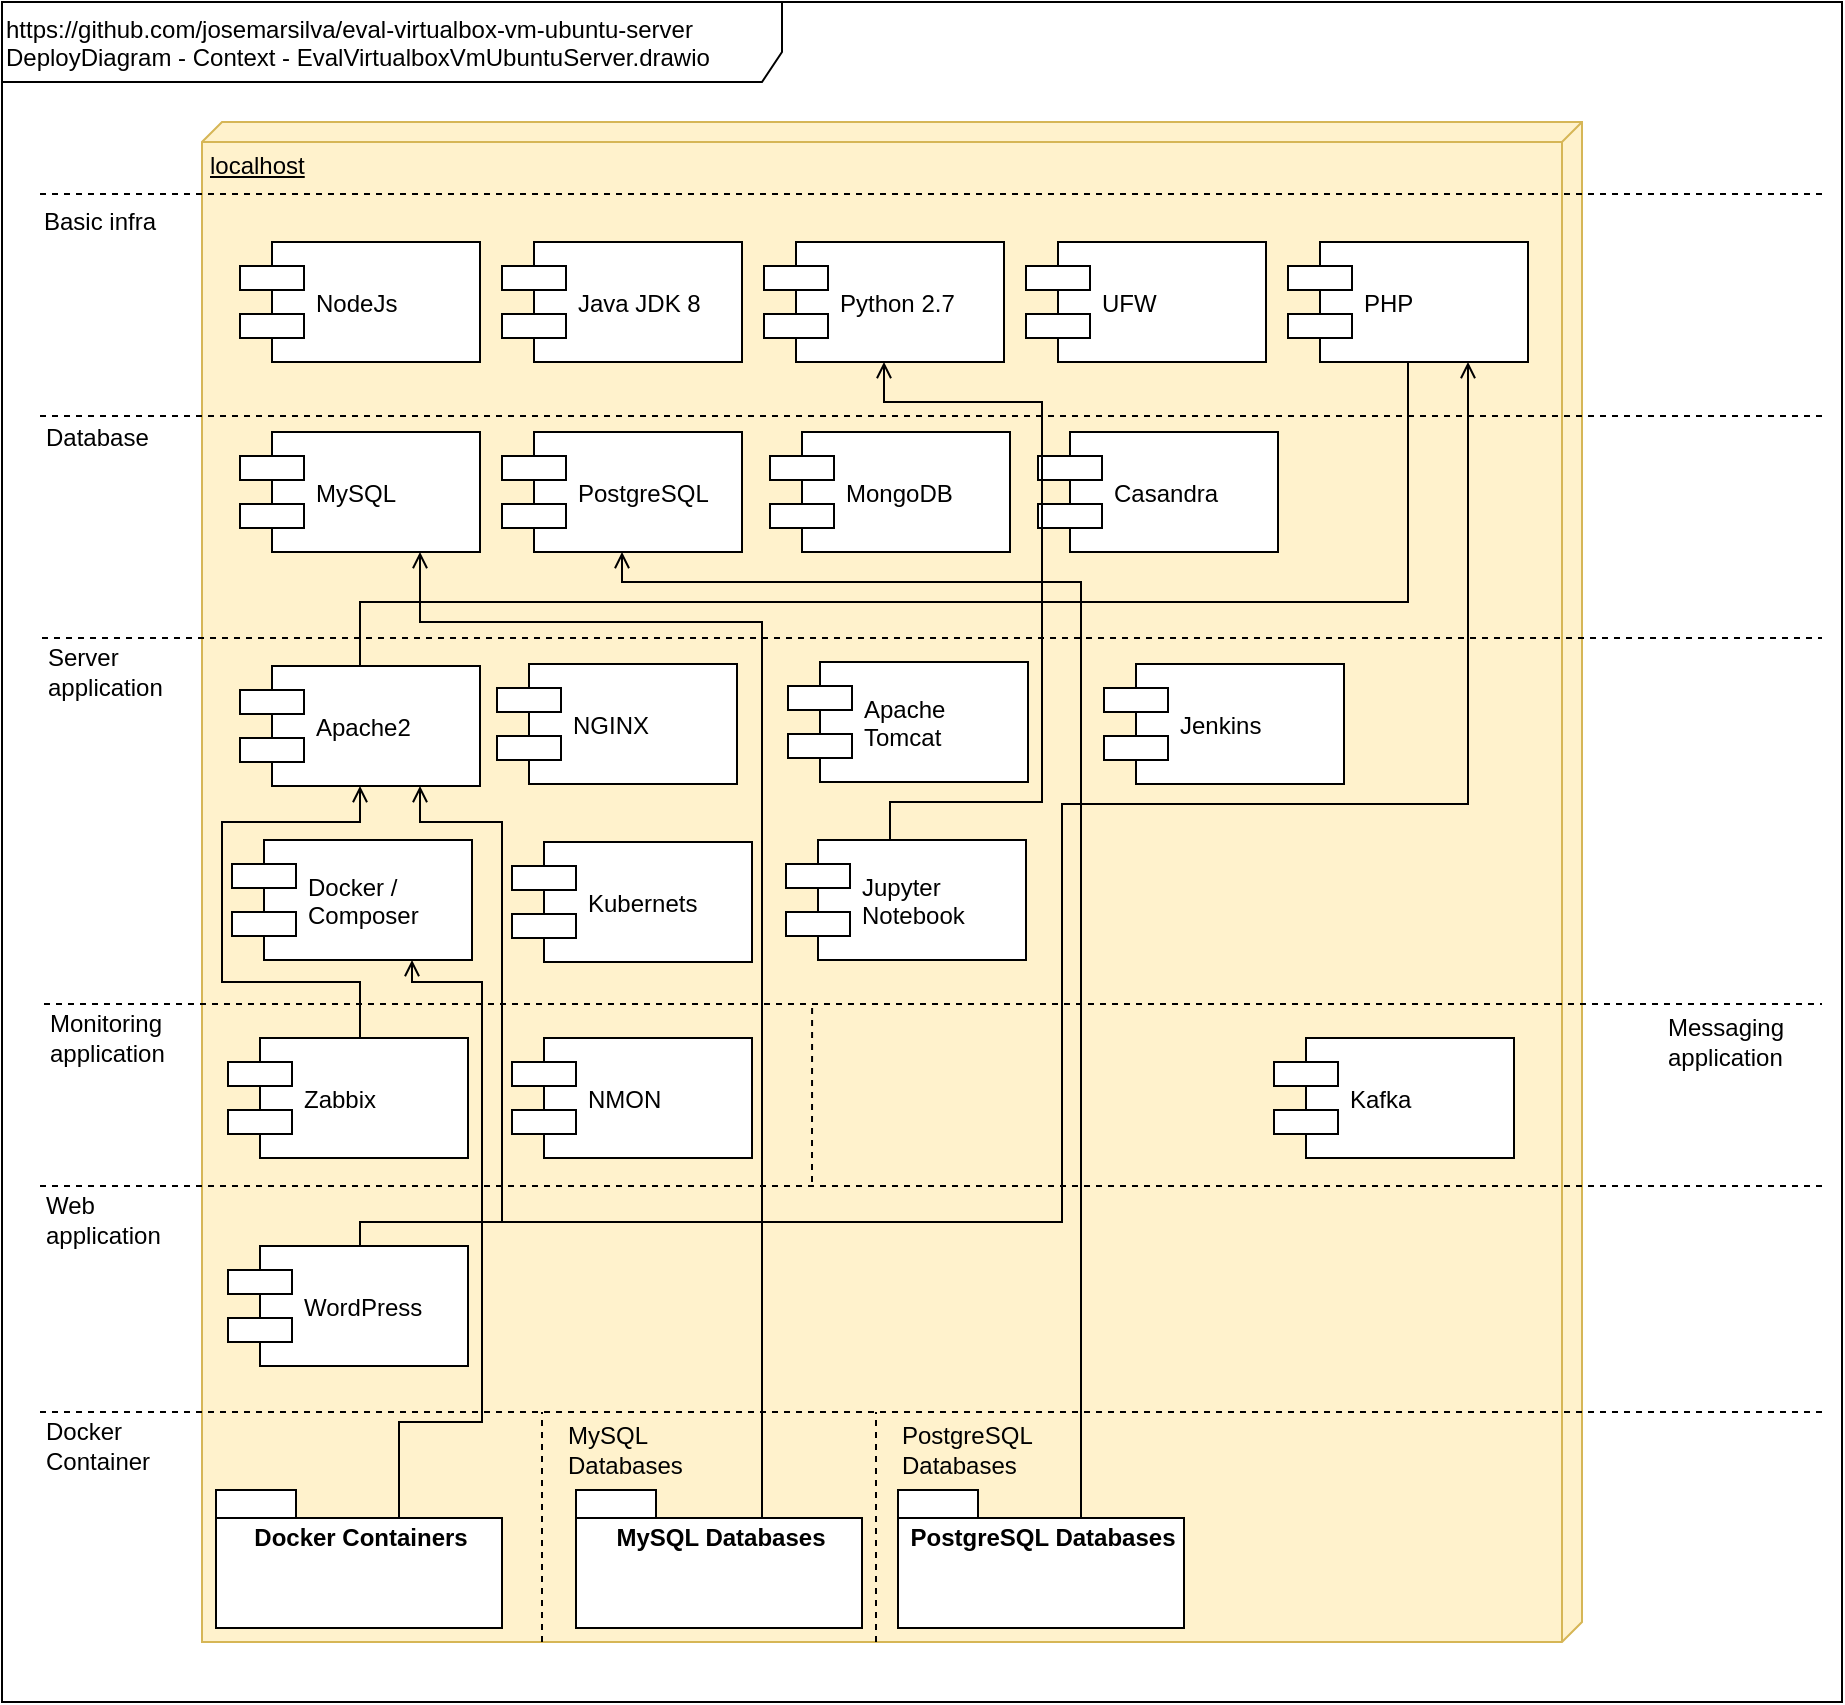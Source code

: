 <mxfile version="10.5.0" type="device"><diagram id="QjOPEnmRLiGUBtVtEes8" name="Página-1"><mxGraphModel dx="840" dy="536" grid="1" gridSize="10" guides="1" tooltips="1" connect="1" arrows="1" fold="1" page="1" pageScale="1" pageWidth="827" pageHeight="1169" math="0" shadow="0"><root><mxCell id="0"/><mxCell id="1" parent="0"/><mxCell id="N45e1Y0BIvOrLRyRiqLC-1" value="&lt;div style=&quot;text-align: left&quot;&gt;&lt;span&gt;https://github.com/josemarsilva/eval-virtualbox-vm-ubuntu-server&lt;/span&gt;&lt;/div&gt;&lt;div style=&quot;text-align: left&quot;&gt;&lt;span&gt;DeployDiagram - Context - EvalVirtualboxVmUbuntuServer.drawio&lt;br&gt;&lt;/span&gt;&lt;/div&gt;" style="shape=umlFrame;whiteSpace=wrap;html=1;width=390;height=40;align=left;verticalAlign=top;" parent="1" vertex="1"><mxGeometry width="920" height="850" as="geometry"/></mxCell><mxCell id="N45e1Y0BIvOrLRyRiqLC-2" value="localhost" style="verticalAlign=top;align=left;spacingTop=8;spacingLeft=2;spacingRight=12;shape=cube;size=10;direction=south;fontStyle=4;html=1;fillColor=#fff2cc;strokeColor=#d6b656;" parent="1" vertex="1"><mxGeometry x="100" y="60" width="690" height="760" as="geometry"/></mxCell><mxCell id="N45e1Y0BIvOrLRyRiqLC-3" value="NodeJs" style="shape=component;align=left;spacingLeft=36;" parent="1" vertex="1"><mxGeometry x="119" y="120" width="120" height="60" as="geometry"/></mxCell><mxCell id="N45e1Y0BIvOrLRyRiqLC-4" value="" style="line;strokeWidth=1;fillColor=none;align=left;verticalAlign=middle;spacingTop=-1;spacingLeft=3;spacingRight=3;rotatable=0;labelPosition=right;points=[];portConstraint=eastwest;dashed=1;" parent="1" vertex="1"><mxGeometry x="19" y="203" width="891" height="8" as="geometry"/></mxCell><mxCell id="N45e1Y0BIvOrLRyRiqLC-5" value="" style="line;strokeWidth=1;fillColor=none;align=left;verticalAlign=middle;spacingTop=-1;spacingLeft=3;spacingRight=3;rotatable=0;labelPosition=right;points=[];portConstraint=eastwest;dashed=1;" parent="1" vertex="1"><mxGeometry x="19" y="92" width="891" height="8" as="geometry"/></mxCell><mxCell id="N45e1Y0BIvOrLRyRiqLC-6" value="Java JDK 8" style="shape=component;align=left;spacingLeft=36;" parent="1" vertex="1"><mxGeometry x="250" y="120" width="120" height="60" as="geometry"/></mxCell><mxCell id="N45e1Y0BIvOrLRyRiqLC-7" value="Python 2.7" style="shape=component;align=left;spacingLeft=36;" parent="1" vertex="1"><mxGeometry x="381" y="120" width="120" height="60" as="geometry"/></mxCell><mxCell id="N45e1Y0BIvOrLRyRiqLC-8" value="MySQL" style="shape=component;align=left;spacingLeft=36;" parent="1" vertex="1"><mxGeometry x="119" y="215" width="120" height="60" as="geometry"/></mxCell><mxCell id="N45e1Y0BIvOrLRyRiqLC-9" value="PostgreSQL" style="shape=component;align=left;spacingLeft=36;" parent="1" vertex="1"><mxGeometry x="250" y="215" width="120" height="60" as="geometry"/></mxCell><mxCell id="N45e1Y0BIvOrLRyRiqLC-10" value="MongoDB" style="shape=component;align=left;spacingLeft=36;" parent="1" vertex="1"><mxGeometry x="384" y="215" width="120" height="60" as="geometry"/></mxCell><mxCell id="N45e1Y0BIvOrLRyRiqLC-11" value="&lt;div style=&quot;text-align: left&quot;&gt;&lt;span&gt;Database&lt;/span&gt;&lt;/div&gt;" style="text;html=1;resizable=0;autosize=1;align=left;verticalAlign=middle;points=[];fillColor=none;strokeColor=none;rounded=0;dashed=1;" parent="1" vertex="1"><mxGeometry x="20" y="208" width="70" height="20" as="geometry"/></mxCell><mxCell id="N45e1Y0BIvOrLRyRiqLC-13" value="Casandra" style="shape=component;align=left;spacingLeft=36;" parent="1" vertex="1"><mxGeometry x="518" y="215" width="120" height="60" as="geometry"/></mxCell><mxCell id="N45e1Y0BIvOrLRyRiqLC-14" value="" style="line;strokeWidth=1;fillColor=none;align=left;verticalAlign=middle;spacingTop=-1;spacingLeft=3;spacingRight=3;rotatable=0;labelPosition=right;points=[];portConstraint=eastwest;dashed=1;" parent="1" vertex="1"><mxGeometry x="20" y="314" width="890" height="8" as="geometry"/></mxCell><mxCell id="N45e1Y0BIvOrLRyRiqLC-15" value="Server &lt;br&gt;application" style="text;html=1;resizable=0;autosize=1;align=left;verticalAlign=middle;points=[];fillColor=none;strokeColor=none;rounded=0;dashed=1;" parent="1" vertex="1"><mxGeometry x="21" y="320" width="70" height="30" as="geometry"/></mxCell><mxCell id="N45e1Y0BIvOrLRyRiqLC-25" style="edgeStyle=orthogonalEdgeStyle;rounded=0;orthogonalLoop=1;jettySize=auto;html=1;endArrow=none;endFill=0;" parent="1" source="N45e1Y0BIvOrLRyRiqLC-16" target="N45e1Y0BIvOrLRyRiqLC-19" edge="1"><mxGeometry relative="1" as="geometry"><mxPoint x="703" y="191" as="targetPoint"/><Array as="points"><mxPoint x="179" y="300"/><mxPoint x="703" y="300"/></Array></mxGeometry></mxCell><mxCell id="N45e1Y0BIvOrLRyRiqLC-16" value="Apache2" style="shape=component;align=left;spacingLeft=36;" parent="1" vertex="1"><mxGeometry x="119" y="332" width="120" height="60" as="geometry"/></mxCell><mxCell id="N45e1Y0BIvOrLRyRiqLC-17" value="UFW" style="shape=component;align=left;spacingLeft=36;" parent="1" vertex="1"><mxGeometry x="512" y="120" width="120" height="60" as="geometry"/></mxCell><mxCell id="N45e1Y0BIvOrLRyRiqLC-18" value="NGINX" style="shape=component;align=left;spacingLeft=36;" parent="1" vertex="1"><mxGeometry x="247.5" y="331" width="120" height="60" as="geometry"/></mxCell><mxCell id="N45e1Y0BIvOrLRyRiqLC-19" value="PHP" style="shape=component;align=left;spacingLeft=36;" parent="1" vertex="1"><mxGeometry x="643" y="120" width="120" height="60" as="geometry"/></mxCell><mxCell id="N45e1Y0BIvOrLRyRiqLC-20" value="Apache &#10;Tomcat" style="shape=component;align=left;spacingLeft=36;" parent="1" vertex="1"><mxGeometry x="393" y="330" width="120" height="60" as="geometry"/></mxCell><mxCell id="N45e1Y0BIvOrLRyRiqLC-21" value="Basic infra" style="text;html=1;resizable=0;autosize=1;align=left;verticalAlign=middle;points=[];fillColor=none;strokeColor=none;rounded=0;dashed=1;" parent="1" vertex="1"><mxGeometry x="19" y="100" width="70" height="20" as="geometry"/></mxCell><mxCell id="N45e1Y0BIvOrLRyRiqLC-22" value="Jenkins" style="shape=component;align=left;spacingLeft=36;" parent="1" vertex="1"><mxGeometry x="551" y="331" width="120" height="60" as="geometry"/></mxCell><mxCell id="N45e1Y0BIvOrLRyRiqLC-27" value="" style="line;strokeWidth=1;fillColor=none;align=left;verticalAlign=middle;spacingTop=-1;spacingLeft=3;spacingRight=3;rotatable=0;labelPosition=right;points=[];portConstraint=eastwest;dashed=1;" parent="1" vertex="1"><mxGeometry x="21" y="497" width="889" height="8" as="geometry"/></mxCell><mxCell id="N45e1Y0BIvOrLRyRiqLC-28" value="Monitoring&lt;br&gt;application&lt;br&gt;" style="text;html=1;resizable=0;autosize=1;align=left;verticalAlign=middle;points=[];fillColor=none;strokeColor=none;rounded=0;dashed=1;" parent="1" vertex="1"><mxGeometry x="22" y="503" width="70" height="30" as="geometry"/></mxCell><mxCell id="N45e1Y0BIvOrLRyRiqLC-30" value="Kubernets" style="shape=component;align=left;spacingLeft=36;" parent="1" vertex="1"><mxGeometry x="255" y="420" width="120" height="60" as="geometry"/></mxCell><mxCell id="N45e1Y0BIvOrLRyRiqLC-32" style="edgeStyle=orthogonalEdgeStyle;rounded=0;orthogonalLoop=1;jettySize=auto;html=1;entryX=0.5;entryY=1;entryDx=0;entryDy=0;endArrow=open;endFill=0;exitX=0.5;exitY=0;exitDx=0;exitDy=0;" parent="1" source="N45e1Y0BIvOrLRyRiqLC-31" target="N45e1Y0BIvOrLRyRiqLC-16" edge="1"><mxGeometry relative="1" as="geometry"><Array as="points"><mxPoint x="179" y="490"/><mxPoint x="110" y="490"/><mxPoint x="110" y="410"/><mxPoint x="179" y="410"/></Array></mxGeometry></mxCell><mxCell id="N45e1Y0BIvOrLRyRiqLC-31" value="Zabbix" style="shape=component;align=left;spacingLeft=36;" parent="1" vertex="1"><mxGeometry x="113" y="518" width="120" height="60" as="geometry"/></mxCell><mxCell id="N45e1Y0BIvOrLRyRiqLC-29" value="Docker / &#10;Composer" style="shape=component;align=left;spacingLeft=36;" parent="1" vertex="1"><mxGeometry x="115" y="419" width="120" height="60" as="geometry"/></mxCell><mxCell id="N45e1Y0BIvOrLRyRiqLC-34" value="NMON" style="shape=component;align=left;spacingLeft=36;" parent="1" vertex="1"><mxGeometry x="255" y="518" width="120" height="60" as="geometry"/></mxCell><mxCell id="N45e1Y0BIvOrLRyRiqLC-36" style="edgeStyle=orthogonalEdgeStyle;rounded=0;orthogonalLoop=1;jettySize=auto;html=1;endArrow=open;endFill=0;" parent="1" source="N45e1Y0BIvOrLRyRiqLC-35" target="N45e1Y0BIvOrLRyRiqLC-7" edge="1"><mxGeometry relative="1" as="geometry"><Array as="points"><mxPoint x="444" y="400"/><mxPoint x="520" y="400"/><mxPoint x="520" y="200"/><mxPoint x="441" y="200"/></Array></mxGeometry></mxCell><mxCell id="N45e1Y0BIvOrLRyRiqLC-35" value="Jupyter &#10;Notebook" style="shape=component;align=left;spacingLeft=36;" parent="1" vertex="1"><mxGeometry x="392" y="419" width="120" height="60" as="geometry"/></mxCell><mxCell id="N45e1Y0BIvOrLRyRiqLC-37" value="" style="line;strokeWidth=1;fillColor=none;align=left;verticalAlign=middle;spacingTop=-1;spacingLeft=3;spacingRight=3;rotatable=0;labelPosition=right;points=[];portConstraint=eastwest;dashed=1;" parent="1" vertex="1"><mxGeometry x="19" y="588" width="891" height="8" as="geometry"/></mxCell><mxCell id="N45e1Y0BIvOrLRyRiqLC-38" value="Web&lt;br&gt;application&lt;br&gt;" style="text;html=1;resizable=0;autosize=1;align=left;verticalAlign=middle;points=[];fillColor=none;strokeColor=none;rounded=0;dashed=1;" parent="1" vertex="1"><mxGeometry x="20" y="594" width="70" height="30" as="geometry"/></mxCell><mxCell id="N45e1Y0BIvOrLRyRiqLC-40" value="Kafka" style="shape=component;align=left;spacingLeft=36;" parent="1" vertex="1"><mxGeometry x="636" y="518" width="120" height="60" as="geometry"/></mxCell><mxCell id="jjxSBJ16hvwtvMi2hzRo-2" value="Messaging&lt;br&gt;application&lt;br&gt;" style="text;html=1;resizable=0;autosize=1;align=left;verticalAlign=middle;points=[];fillColor=none;strokeColor=none;rounded=0;dashed=1;" parent="1" vertex="1"><mxGeometry x="831" y="505" width="70" height="30" as="geometry"/></mxCell><mxCell id="jjxSBJ16hvwtvMi2hzRo-4" value="" style="endArrow=none;dashed=1;html=1;entryX=0.432;entryY=0.5;entryDx=0;entryDy=0;entryPerimeter=0;" parent="1" target="N45e1Y0BIvOrLRyRiqLC-27" edge="1"><mxGeometry width="50" height="50" relative="1" as="geometry"><mxPoint x="405" y="590" as="sourcePoint"/><mxPoint x="590" y="630" as="targetPoint"/></mxGeometry></mxCell><mxCell id="jjxSBJ16hvwtvMi2hzRo-6" style="edgeStyle=orthogonalEdgeStyle;rounded=0;orthogonalLoop=1;jettySize=auto;html=1;entryX=0.75;entryY=1;entryDx=0;entryDy=0;endArrow=open;endFill=0;" parent="1" source="jjxSBJ16hvwtvMi2hzRo-5" target="N45e1Y0BIvOrLRyRiqLC-16" edge="1"><mxGeometry relative="1" as="geometry"><Array as="points"><mxPoint x="179" y="610"/><mxPoint x="250" y="610"/><mxPoint x="250" y="410"/><mxPoint x="209" y="410"/></Array></mxGeometry></mxCell><mxCell id="jjxSBJ16hvwtvMi2hzRo-7" style="edgeStyle=orthogonalEdgeStyle;rounded=0;orthogonalLoop=1;jettySize=auto;html=1;entryX=0.75;entryY=1;entryDx=0;entryDy=0;endArrow=open;endFill=0;exitX=0.5;exitY=0;exitDx=0;exitDy=0;" parent="1" source="jjxSBJ16hvwtvMi2hzRo-5" target="N45e1Y0BIvOrLRyRiqLC-19" edge="1"><mxGeometry relative="1" as="geometry"><Array as="points"><mxPoint x="179" y="610"/><mxPoint x="530" y="610"/><mxPoint x="530" y="401"/><mxPoint x="733" y="401"/></Array></mxGeometry></mxCell><mxCell id="jjxSBJ16hvwtvMi2hzRo-5" value="WordPress" style="shape=component;align=left;spacingLeft=36;" parent="1" vertex="1"><mxGeometry x="113" y="622" width="120" height="60" as="geometry"/></mxCell><mxCell id="jjxSBJ16hvwtvMi2hzRo-8" value="" style="line;strokeWidth=1;fillColor=none;align=left;verticalAlign=middle;spacingTop=-1;spacingLeft=3;spacingRight=3;rotatable=0;labelPosition=right;points=[];portConstraint=eastwest;dashed=1;" parent="1" vertex="1"><mxGeometry x="19" y="701" width="891" height="8" as="geometry"/></mxCell><mxCell id="jjxSBJ16hvwtvMi2hzRo-9" value="Docker &lt;br&gt;Container&lt;br&gt;" style="text;html=1;resizable=0;autosize=1;align=left;verticalAlign=middle;points=[];fillColor=none;strokeColor=none;rounded=0;dashed=1;" parent="1" vertex="1"><mxGeometry x="20" y="707" width="70" height="30" as="geometry"/></mxCell><mxCell id="jjxSBJ16hvwtvMi2hzRo-11" style="edgeStyle=orthogonalEdgeStyle;rounded=0;orthogonalLoop=1;jettySize=auto;html=1;entryX=0.75;entryY=1;entryDx=0;entryDy=0;endArrow=open;endFill=0;exitX=0;exitY=0;exitDx=91.5;exitDy=14;exitPerimeter=0;" parent="1" source="7NOW7wccANib8WpZikjN-1" target="N45e1Y0BIvOrLRyRiqLC-29" edge="1"><mxGeometry relative="1" as="geometry"><Array as="points"><mxPoint x="199" y="710"/><mxPoint x="240" y="710"/><mxPoint x="240" y="490"/><mxPoint x="205" y="490"/></Array><mxPoint x="179" y="718" as="sourcePoint"/></mxGeometry></mxCell><mxCell id="7NOW7wccANib8WpZikjN-1" value="Docker Containers" style="shape=folder;fontStyle=1;spacingTop=10;tabWidth=40;tabHeight=14;tabPosition=left;html=1;verticalAlign=top;" parent="1" vertex="1"><mxGeometry x="107" y="744" width="143" height="69" as="geometry"/></mxCell><mxCell id="v6dHp6RgdIYZv0Ce_4uz-1" value="" style="endArrow=none;dashed=1;html=1;entryX=0.432;entryY=0.5;entryDx=0;entryDy=0;entryPerimeter=0;" parent="1" edge="1"><mxGeometry width="50" height="50" relative="1" as="geometry"><mxPoint x="270" y="820" as="sourcePoint"/><mxPoint x="270" y="705" as="targetPoint"/></mxGeometry></mxCell><mxCell id="v6dHp6RgdIYZv0Ce_4uz-2" value="MySQL&lt;br&gt;Databases&lt;br&gt;" style="text;html=1;resizable=0;autosize=1;align=left;verticalAlign=middle;points=[];fillColor=none;strokeColor=none;rounded=0;dashed=1;" parent="1" vertex="1"><mxGeometry x="281" y="709" width="70" height="30" as="geometry"/></mxCell><mxCell id="v6dHp6RgdIYZv0Ce_4uz-3" style="edgeStyle=orthogonalEdgeStyle;rounded=0;orthogonalLoop=1;jettySize=auto;html=1;entryX=0.75;entryY=1;entryDx=0;entryDy=0;endArrow=open;endFill=0;exitX=0;exitY=0;exitDx=91.5;exitDy=14;exitPerimeter=0;" parent="1" source="v6dHp6RgdIYZv0Ce_4uz-4" target="N45e1Y0BIvOrLRyRiqLC-8" edge="1"><mxGeometry relative="1" as="geometry"><Array as="points"><mxPoint x="380" y="758"/><mxPoint x="380" y="310"/><mxPoint x="209" y="310"/></Array><mxPoint x="361.5" y="742" as="sourcePoint"/><mxPoint x="387.5" y="503" as="targetPoint"/></mxGeometry></mxCell><mxCell id="v6dHp6RgdIYZv0Ce_4uz-4" value="MySQL Databases" style="shape=folder;fontStyle=1;spacingTop=10;tabWidth=40;tabHeight=14;tabPosition=left;html=1;verticalAlign=top;" parent="1" vertex="1"><mxGeometry x="287" y="744" width="143" height="69" as="geometry"/></mxCell><mxCell id="v6dHp6RgdIYZv0Ce_4uz-5" value="" style="endArrow=none;dashed=1;html=1;entryX=0.432;entryY=0.5;entryDx=0;entryDy=0;entryPerimeter=0;" parent="1" edge="1"><mxGeometry width="50" height="50" relative="1" as="geometry"><mxPoint x="437" y="820" as="sourcePoint"/><mxPoint x="437" y="705" as="targetPoint"/></mxGeometry></mxCell><mxCell id="v6dHp6RgdIYZv0Ce_4uz-6" value="PostgreSQL&lt;br&gt;Databases&lt;br&gt;" style="text;html=1;resizable=0;autosize=1;align=left;verticalAlign=middle;points=[];fillColor=none;strokeColor=none;rounded=0;dashed=1;" parent="1" vertex="1"><mxGeometry x="448" y="709" width="80" height="30" as="geometry"/></mxCell><mxCell id="v6dHp6RgdIYZv0Ce_4uz-7" value="PostgreSQL Databases" style="shape=folder;fontStyle=1;spacingTop=10;tabWidth=40;tabHeight=14;tabPosition=left;html=1;verticalAlign=top;" parent="1" vertex="1"><mxGeometry x="448" y="744" width="143" height="69" as="geometry"/></mxCell><mxCell id="v6dHp6RgdIYZv0Ce_4uz-8" style="rounded=0;orthogonalLoop=1;jettySize=auto;html=1;entryX=0.5;entryY=1;entryDx=0;entryDy=0;endArrow=open;endFill=0;exitX=0;exitY=0;exitDx=91.5;exitDy=14;exitPerimeter=0;edgeStyle=orthogonalEdgeStyle;" parent="1" source="v6dHp6RgdIYZv0Ce_4uz-7" target="N45e1Y0BIvOrLRyRiqLC-9" edge="1"><mxGeometry relative="1" as="geometry"><Array as="points"><mxPoint x="540" y="290"/><mxPoint x="310" y="290"/></Array><mxPoint x="389" y="768" as="sourcePoint"/><mxPoint x="219" y="285" as="targetPoint"/></mxGeometry></mxCell></root></mxGraphModel></diagram></mxfile>